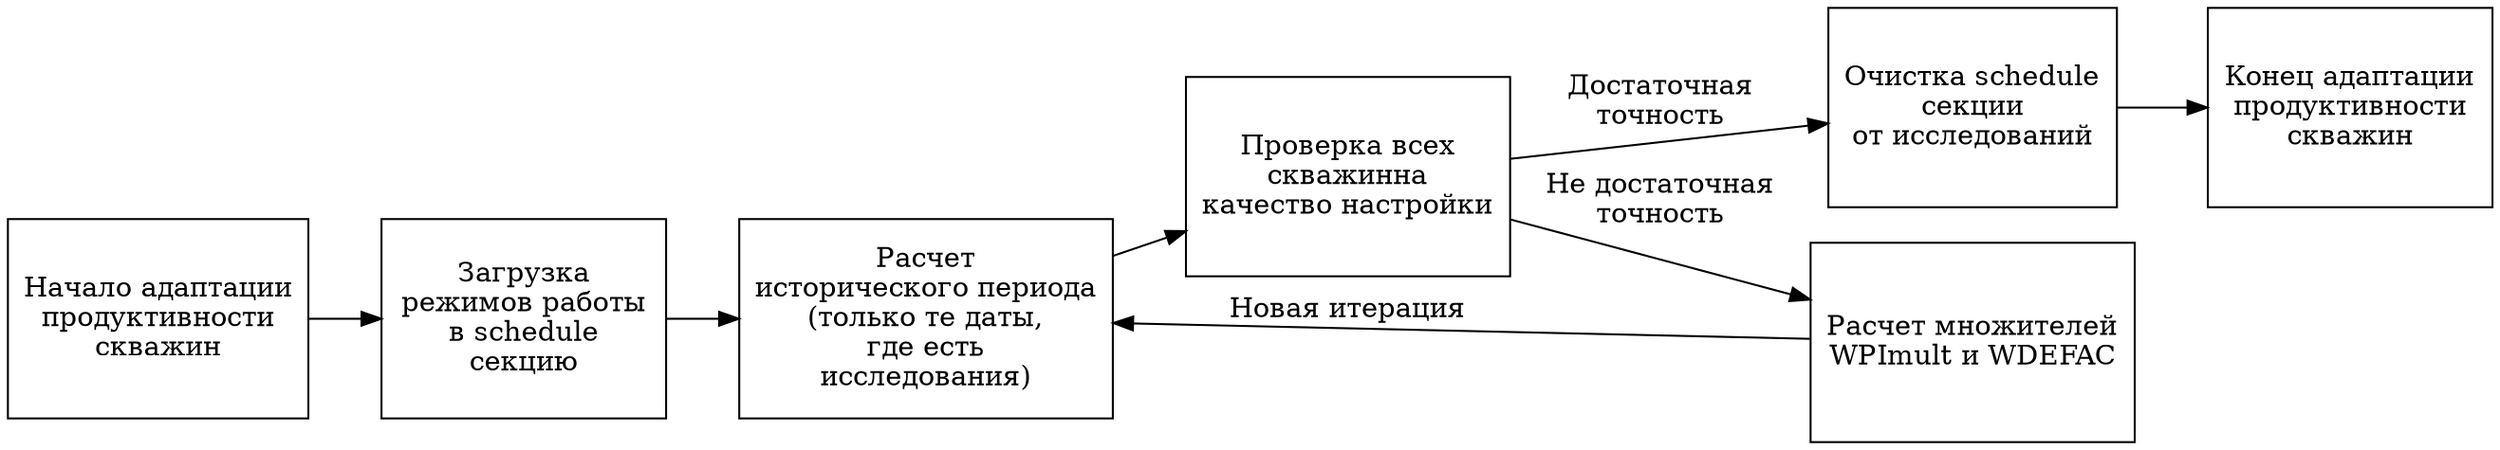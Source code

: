 digraph root{  
  node [width=2 height=1.4 shape=box]
  rankdir=LR
  
  begin [label="Начало адаптации\nпродуктивности\nскважин"]
  import [label="Загрузка\nрежимов работы\nв schedule\nсекцию"]
  calc_gdm [label="Расчет\nисторического периода\n(только те даты,\nгде есть\n\исследования)"]
  validation [label="Проверка всех\nскважинна\nкачество настройки"]
  calc_mult [label="Расчет множителей\nWPImult и WDEFAC"]
  clear_schedule [label="Очистка schedule\nсекции\nот исследований"]
  end [label="Конец адаптации\nпродуктивности\nскважин"]
  begin -> import
  import -> calc_gdm
  calc_gdm -> validation
  validation -> calc_mult [label="Не достаточная\nточность"]
  calc_mult -> calc_gdm [label="Новая итерация"]
  validation -> clear_schedule [label="Достаточная\nточность"]
  clear_schedule -> end
}